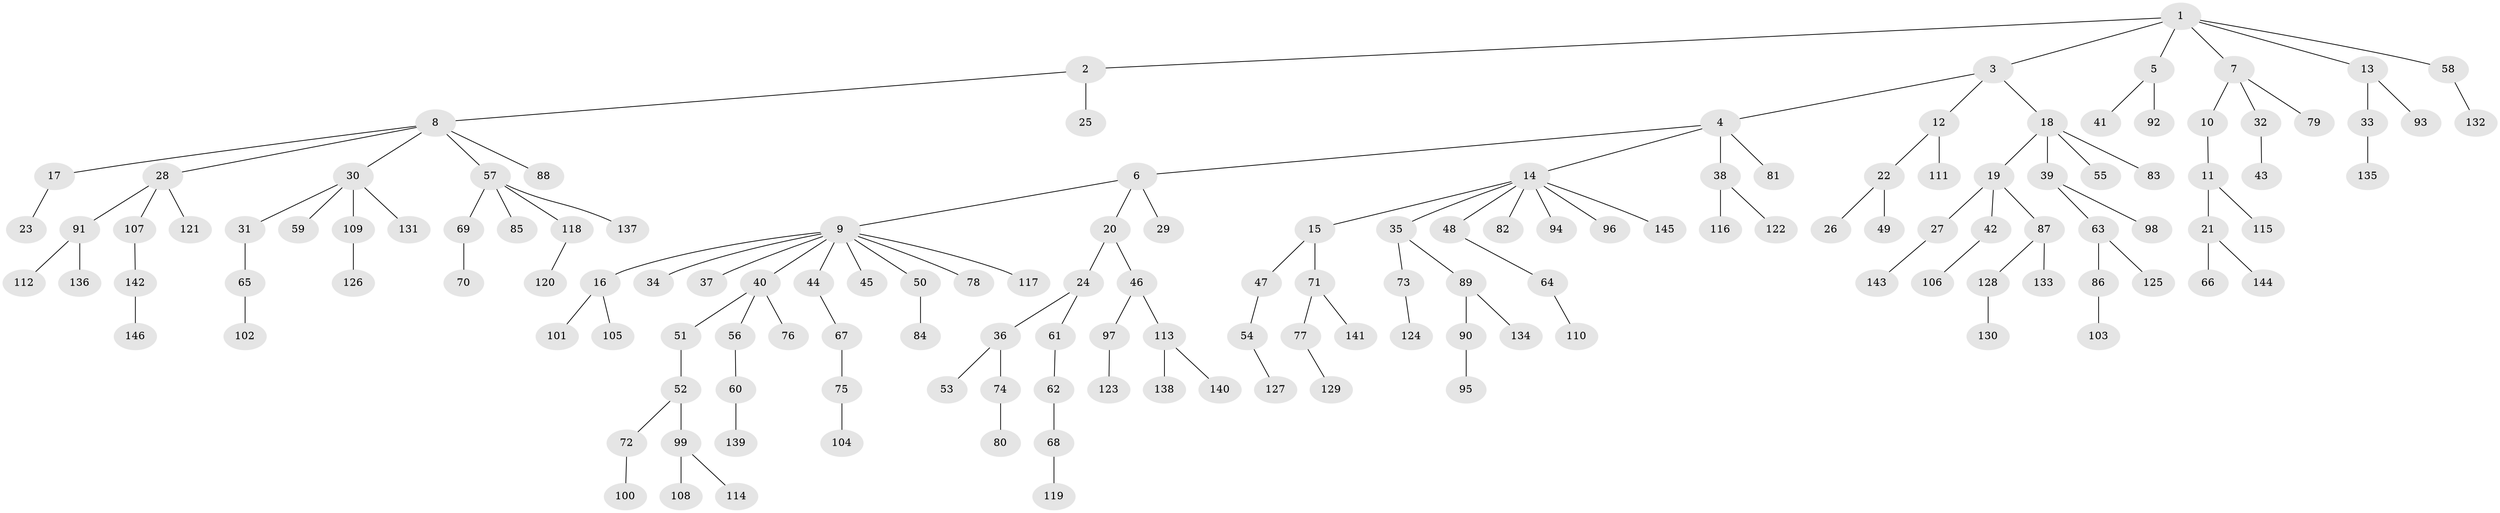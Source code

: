 // Generated by graph-tools (version 1.1) at 2025/50/03/09/25 03:50:25]
// undirected, 146 vertices, 145 edges
graph export_dot {
graph [start="1"]
  node [color=gray90,style=filled];
  1;
  2;
  3;
  4;
  5;
  6;
  7;
  8;
  9;
  10;
  11;
  12;
  13;
  14;
  15;
  16;
  17;
  18;
  19;
  20;
  21;
  22;
  23;
  24;
  25;
  26;
  27;
  28;
  29;
  30;
  31;
  32;
  33;
  34;
  35;
  36;
  37;
  38;
  39;
  40;
  41;
  42;
  43;
  44;
  45;
  46;
  47;
  48;
  49;
  50;
  51;
  52;
  53;
  54;
  55;
  56;
  57;
  58;
  59;
  60;
  61;
  62;
  63;
  64;
  65;
  66;
  67;
  68;
  69;
  70;
  71;
  72;
  73;
  74;
  75;
  76;
  77;
  78;
  79;
  80;
  81;
  82;
  83;
  84;
  85;
  86;
  87;
  88;
  89;
  90;
  91;
  92;
  93;
  94;
  95;
  96;
  97;
  98;
  99;
  100;
  101;
  102;
  103;
  104;
  105;
  106;
  107;
  108;
  109;
  110;
  111;
  112;
  113;
  114;
  115;
  116;
  117;
  118;
  119;
  120;
  121;
  122;
  123;
  124;
  125;
  126;
  127;
  128;
  129;
  130;
  131;
  132;
  133;
  134;
  135;
  136;
  137;
  138;
  139;
  140;
  141;
  142;
  143;
  144;
  145;
  146;
  1 -- 2;
  1 -- 3;
  1 -- 5;
  1 -- 7;
  1 -- 13;
  1 -- 58;
  2 -- 8;
  2 -- 25;
  3 -- 4;
  3 -- 12;
  3 -- 18;
  4 -- 6;
  4 -- 14;
  4 -- 38;
  4 -- 81;
  5 -- 41;
  5 -- 92;
  6 -- 9;
  6 -- 20;
  6 -- 29;
  7 -- 10;
  7 -- 32;
  7 -- 79;
  8 -- 17;
  8 -- 28;
  8 -- 30;
  8 -- 57;
  8 -- 88;
  9 -- 16;
  9 -- 34;
  9 -- 37;
  9 -- 40;
  9 -- 44;
  9 -- 45;
  9 -- 50;
  9 -- 78;
  9 -- 117;
  10 -- 11;
  11 -- 21;
  11 -- 115;
  12 -- 22;
  12 -- 111;
  13 -- 33;
  13 -- 93;
  14 -- 15;
  14 -- 35;
  14 -- 48;
  14 -- 82;
  14 -- 94;
  14 -- 96;
  14 -- 145;
  15 -- 47;
  15 -- 71;
  16 -- 101;
  16 -- 105;
  17 -- 23;
  18 -- 19;
  18 -- 39;
  18 -- 55;
  18 -- 83;
  19 -- 27;
  19 -- 42;
  19 -- 87;
  20 -- 24;
  20 -- 46;
  21 -- 66;
  21 -- 144;
  22 -- 26;
  22 -- 49;
  24 -- 36;
  24 -- 61;
  27 -- 143;
  28 -- 91;
  28 -- 107;
  28 -- 121;
  30 -- 31;
  30 -- 59;
  30 -- 109;
  30 -- 131;
  31 -- 65;
  32 -- 43;
  33 -- 135;
  35 -- 73;
  35 -- 89;
  36 -- 53;
  36 -- 74;
  38 -- 116;
  38 -- 122;
  39 -- 63;
  39 -- 98;
  40 -- 51;
  40 -- 56;
  40 -- 76;
  42 -- 106;
  44 -- 67;
  46 -- 97;
  46 -- 113;
  47 -- 54;
  48 -- 64;
  50 -- 84;
  51 -- 52;
  52 -- 72;
  52 -- 99;
  54 -- 127;
  56 -- 60;
  57 -- 69;
  57 -- 85;
  57 -- 118;
  57 -- 137;
  58 -- 132;
  60 -- 139;
  61 -- 62;
  62 -- 68;
  63 -- 86;
  63 -- 125;
  64 -- 110;
  65 -- 102;
  67 -- 75;
  68 -- 119;
  69 -- 70;
  71 -- 77;
  71 -- 141;
  72 -- 100;
  73 -- 124;
  74 -- 80;
  75 -- 104;
  77 -- 129;
  86 -- 103;
  87 -- 128;
  87 -- 133;
  89 -- 90;
  89 -- 134;
  90 -- 95;
  91 -- 112;
  91 -- 136;
  97 -- 123;
  99 -- 108;
  99 -- 114;
  107 -- 142;
  109 -- 126;
  113 -- 138;
  113 -- 140;
  118 -- 120;
  128 -- 130;
  142 -- 146;
}
